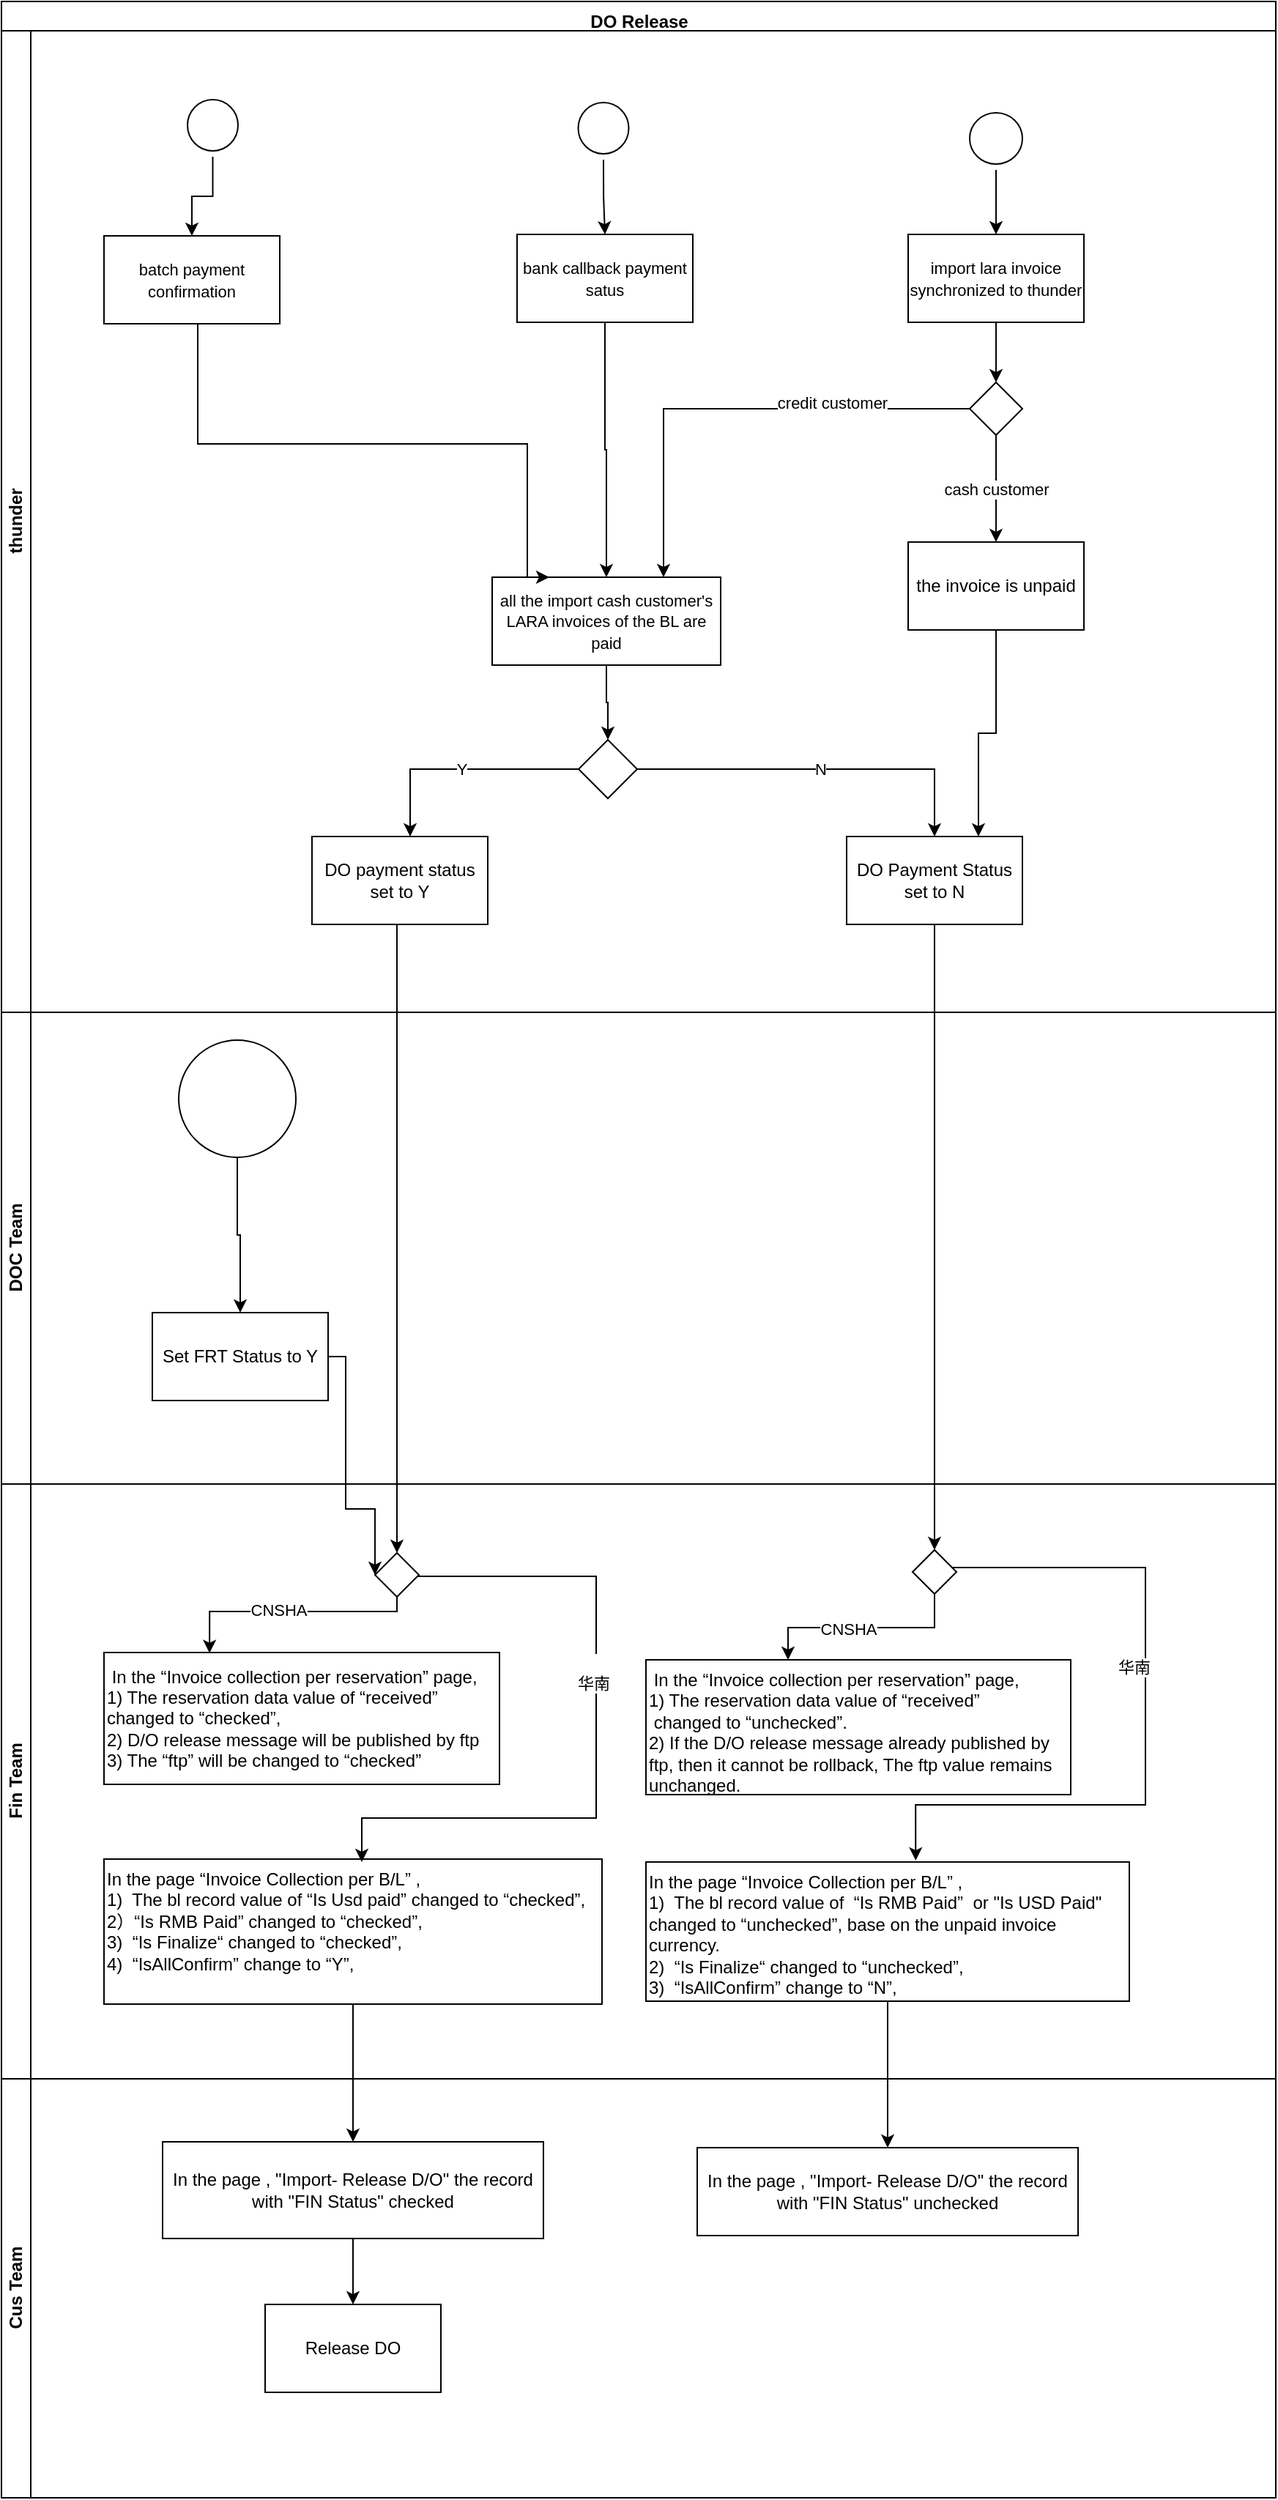 <mxfile version="22.1.17" type="github">
  <diagram name="Page-1" id="c7488fd3-1785-93aa-aadb-54a6760d102a">
    <mxGraphModel dx="1562" dy="810" grid="0" gridSize="10" guides="1" tooltips="1" connect="1" arrows="1" fold="1" page="0" pageScale="1" pageWidth="1100" pageHeight="850" background="none" math="0" shadow="0">
      <root>
        <mxCell id="0" />
        <mxCell id="1" parent="0" />
        <mxCell id="8AGGI85d68rVye7En7mw-134" value="DO Release" style="swimlane;childLayout=stackLayout;resizeParent=1;resizeParentMax=0;horizontal=1;startSize=20;horizontalStack=0;html=1;align=center;verticalAlign=top;" parent="1" vertex="1">
          <mxGeometry x="373" y="200" width="870" height="1704" as="geometry" />
        </mxCell>
        <mxCell id="8AGGI85d68rVye7En7mw-135" value="thunder" style="swimlane;startSize=20;horizontal=0;html=1;" parent="8AGGI85d68rVye7En7mw-134" vertex="1">
          <mxGeometry y="20" width="870" height="670" as="geometry" />
        </mxCell>
        <mxCell id="RjHNDGc8zNgWSMFkBe8W-32" style="edgeStyle=orthogonalEdgeStyle;rounded=0;orthogonalLoop=1;jettySize=auto;html=1;" parent="8AGGI85d68rVye7En7mw-135" source="8AGGI85d68rVye7En7mw-138" target="8AGGI85d68rVye7En7mw-144" edge="1">
          <mxGeometry relative="1" as="geometry" />
        </mxCell>
        <mxCell id="8AGGI85d68rVye7En7mw-138" value="" style="ellipse;html=1;shape=startState;fillColor=none;strokeColor=default;" parent="8AGGI85d68rVye7En7mw-135" vertex="1">
          <mxGeometry x="657" y="52" width="44" height="43" as="geometry" />
        </mxCell>
        <mxCell id="RjHNDGc8zNgWSMFkBe8W-10" value="" style="edgeStyle=orthogonalEdgeStyle;rounded=0;orthogonalLoop=1;jettySize=auto;html=1;" parent="8AGGI85d68rVye7En7mw-135" source="8AGGI85d68rVye7En7mw-144" target="RjHNDGc8zNgWSMFkBe8W-9" edge="1">
          <mxGeometry relative="1" as="geometry" />
        </mxCell>
        <mxCell id="8AGGI85d68rVye7En7mw-144" value="&lt;span style=&quot;font-size: 11px; background-color: rgb(255, 255, 255);&quot;&gt;import lara invoice synchronized to thunder&lt;/span&gt;" style="whiteSpace=wrap;html=1;fillColor=none;strokeColor=default;" parent="8AGGI85d68rVye7En7mw-135" vertex="1">
          <mxGeometry x="619" y="139" width="120" height="60" as="geometry" />
        </mxCell>
        <mxCell id="8AGGI85d68rVye7En7mw-150" value="Y" style="edgeStyle=orthogonalEdgeStyle;rounded=0;orthogonalLoop=1;jettySize=auto;html=1;" parent="8AGGI85d68rVye7En7mw-135" source="8AGGI85d68rVye7En7mw-146" target="8AGGI85d68rVye7En7mw-149" edge="1">
          <mxGeometry relative="1" as="geometry">
            <Array as="points">
              <mxPoint x="279" y="504" />
            </Array>
          </mxGeometry>
        </mxCell>
        <mxCell id="8AGGI85d68rVye7En7mw-152" value="N" style="edgeStyle=orthogonalEdgeStyle;rounded=0;orthogonalLoop=1;jettySize=auto;html=1;" parent="8AGGI85d68rVye7En7mw-135" source="8AGGI85d68rVye7En7mw-146" target="8AGGI85d68rVye7En7mw-151" edge="1">
          <mxGeometry relative="1" as="geometry" />
        </mxCell>
        <mxCell id="8AGGI85d68rVye7En7mw-146" value="" style="rhombus;whiteSpace=wrap;html=1;fillColor=none;strokeColor=default;" parent="8AGGI85d68rVye7En7mw-135" vertex="1">
          <mxGeometry x="394" y="484" width="40" height="40" as="geometry" />
        </mxCell>
        <mxCell id="8AGGI85d68rVye7En7mw-149" value="DO payment status set to Y" style="whiteSpace=wrap;html=1;fillColor=none;strokeColor=default;" parent="8AGGI85d68rVye7En7mw-135" vertex="1">
          <mxGeometry x="212" y="550" width="120" height="60" as="geometry" />
        </mxCell>
        <mxCell id="8AGGI85d68rVye7En7mw-151" value="DO Payment Status set to N" style="whiteSpace=wrap;html=1;fillColor=none;strokeColor=default;" parent="8AGGI85d68rVye7En7mw-135" vertex="1">
          <mxGeometry x="577" y="550" width="120" height="60" as="geometry" />
        </mxCell>
        <mxCell id="RjHNDGc8zNgWSMFkBe8W-33" style="edgeStyle=orthogonalEdgeStyle;rounded=0;orthogonalLoop=1;jettySize=auto;html=1;entryX=0.5;entryY=0;entryDx=0;entryDy=0;" parent="8AGGI85d68rVye7En7mw-135" source="8AGGI85d68rVye7En7mw-166" target="RjHNDGc8zNgWSMFkBe8W-17" edge="1">
          <mxGeometry relative="1" as="geometry" />
        </mxCell>
        <mxCell id="8AGGI85d68rVye7En7mw-166" value="&lt;span style=&quot;font-size: 11px; background-color: rgb(255, 255, 255);&quot;&gt;bank callback payment satus&lt;/span&gt;" style="whiteSpace=wrap;html=1;fillColor=none;strokeColor=default;" parent="8AGGI85d68rVye7En7mw-135" vertex="1">
          <mxGeometry x="352" y="139" width="120" height="60" as="geometry" />
        </mxCell>
        <mxCell id="8AGGI85d68rVye7En7mw-171" style="edgeStyle=orthogonalEdgeStyle;rounded=0;orthogonalLoop=1;jettySize=auto;html=1;fontColor=none;" parent="8AGGI85d68rVye7En7mw-135" source="8AGGI85d68rVye7En7mw-168" target="8AGGI85d68rVye7En7mw-166" edge="1">
          <mxGeometry relative="1" as="geometry" />
        </mxCell>
        <mxCell id="8AGGI85d68rVye7En7mw-168" value="" style="ellipse;html=1;shape=startState;fillColor=none;strokeColor=default;fontColor=none;noLabel=1;" parent="8AGGI85d68rVye7En7mw-135" vertex="1">
          <mxGeometry x="389.75" y="45" width="42.5" height="43" as="geometry" />
        </mxCell>
        <mxCell id="RjHNDGc8zNgWSMFkBe8W-12" value="cash customer" style="edgeStyle=orthogonalEdgeStyle;rounded=0;orthogonalLoop=1;jettySize=auto;html=1;" parent="8AGGI85d68rVye7En7mw-135" source="RjHNDGc8zNgWSMFkBe8W-9" target="RjHNDGc8zNgWSMFkBe8W-11" edge="1">
          <mxGeometry relative="1" as="geometry" />
        </mxCell>
        <mxCell id="RjHNDGc8zNgWSMFkBe8W-18" value="" style="edgeStyle=orthogonalEdgeStyle;rounded=0;orthogonalLoop=1;jettySize=auto;html=1;entryX=0.75;entryY=0;entryDx=0;entryDy=0;" parent="8AGGI85d68rVye7En7mw-135" source="RjHNDGc8zNgWSMFkBe8W-9" target="RjHNDGc8zNgWSMFkBe8W-17" edge="1">
          <mxGeometry relative="1" as="geometry" />
        </mxCell>
        <mxCell id="RjHNDGc8zNgWSMFkBe8W-19" value="credit customer" style="edgeLabel;html=1;align=center;verticalAlign=middle;resizable=0;points=[];" parent="RjHNDGc8zNgWSMFkBe8W-18" vertex="1" connectable="0">
          <mxGeometry x="-0.426" y="-4" relative="1" as="geometry">
            <mxPoint x="-1" as="offset" />
          </mxGeometry>
        </mxCell>
        <mxCell id="RjHNDGc8zNgWSMFkBe8W-9" value="" style="rhombus;whiteSpace=wrap;html=1;fillColor=none;" parent="8AGGI85d68rVye7En7mw-135" vertex="1">
          <mxGeometry x="661" y="240" width="36" height="36" as="geometry" />
        </mxCell>
        <mxCell id="RjHNDGc8zNgWSMFkBe8W-34" style="edgeStyle=orthogonalEdgeStyle;rounded=0;orthogonalLoop=1;jettySize=auto;html=1;entryX=0.75;entryY=0;entryDx=0;entryDy=0;" parent="8AGGI85d68rVye7En7mw-135" source="RjHNDGc8zNgWSMFkBe8W-11" target="8AGGI85d68rVye7En7mw-151" edge="1">
          <mxGeometry relative="1" as="geometry" />
        </mxCell>
        <mxCell id="RjHNDGc8zNgWSMFkBe8W-11" value="the invoice is unpaid" style="whiteSpace=wrap;html=1;fillColor=none;" parent="8AGGI85d68rVye7En7mw-135" vertex="1">
          <mxGeometry x="619" y="349" width="120" height="60" as="geometry" />
        </mxCell>
        <mxCell id="RjHNDGc8zNgWSMFkBe8W-28" style="edgeStyle=orthogonalEdgeStyle;rounded=0;orthogonalLoop=1;jettySize=auto;html=1;entryX=0.5;entryY=0;entryDx=0;entryDy=0;" parent="8AGGI85d68rVye7En7mw-135" source="RjHNDGc8zNgWSMFkBe8W-17" target="8AGGI85d68rVye7En7mw-146" edge="1">
          <mxGeometry relative="1" as="geometry" />
        </mxCell>
        <mxCell id="RjHNDGc8zNgWSMFkBe8W-17" value="&lt;span style=&quot;font-size: 11px;&quot;&gt;all the import cash customer&#39;s LARA invoices of the BL are paid&lt;/span&gt;" style="whiteSpace=wrap;html=1;fillColor=none;" parent="8AGGI85d68rVye7En7mw-135" vertex="1">
          <mxGeometry x="335" y="373" width="156" height="60" as="geometry" />
        </mxCell>
        <mxCell id="RjHNDGc8zNgWSMFkBe8W-35" value="" style="ellipse;html=1;shape=startState;fillColor=none;strokeColor=default;fontColor=none;noLabel=1;" parent="8AGGI85d68rVye7En7mw-135" vertex="1">
          <mxGeometry x="123" y="43" width="42.5" height="43" as="geometry" />
        </mxCell>
        <mxCell id="-sBLZ29JV2yuXUXozKHe-40" value="DOC Team" style="swimlane;startSize=20;horizontal=0;html=1;" vertex="1" parent="8AGGI85d68rVye7En7mw-134">
          <mxGeometry y="690" width="870" height="322" as="geometry" />
        </mxCell>
        <mxCell id="-sBLZ29JV2yuXUXozKHe-42" value="Set FRT Status to Y" style="rounded=0;whiteSpace=wrap;html=1;" vertex="1" parent="-sBLZ29JV2yuXUXozKHe-40">
          <mxGeometry x="103" y="205" width="120" height="60" as="geometry" />
        </mxCell>
        <mxCell id="-sBLZ29JV2yuXUXozKHe-44" style="edgeStyle=orthogonalEdgeStyle;rounded=0;orthogonalLoop=1;jettySize=auto;html=1;" edge="1" parent="-sBLZ29JV2yuXUXozKHe-40" source="-sBLZ29JV2yuXUXozKHe-43" target="-sBLZ29JV2yuXUXozKHe-42">
          <mxGeometry relative="1" as="geometry" />
        </mxCell>
        <mxCell id="-sBLZ29JV2yuXUXozKHe-43" value="" style="ellipse;whiteSpace=wrap;html=1;aspect=fixed;" vertex="1" parent="-sBLZ29JV2yuXUXozKHe-40">
          <mxGeometry x="121" y="19" width="80" height="80" as="geometry" />
        </mxCell>
        <mxCell id="8AGGI85d68rVye7En7mw-136" value="Fin Team" style="swimlane;startSize=20;horizontal=0;html=1;" parent="8AGGI85d68rVye7En7mw-134" vertex="1">
          <mxGeometry y="1012" width="870" height="406" as="geometry" />
        </mxCell>
        <mxCell id="8AGGI85d68rVye7En7mw-157" value="&lt;span lang=&quot;EN-US&quot;&gt;&amp;nbsp;In the “Invoice collection per reservation” page,&lt;br&gt;1) The reservation data value of “received” changed to “checked”, &lt;br&gt;2) D/O release message will be published by ftp&lt;br&gt;&lt;div style=&quot;&quot;&gt;&lt;span style=&quot;background-color: initial;&quot;&gt;3) The “ftp” will be changed to “&lt;/span&gt;checked&lt;span style=&quot;background-color: initial;&quot;&gt;”&lt;/span&gt;&lt;/div&gt;&lt;/span&gt;" style="whiteSpace=wrap;html=1;fillColor=none;strokeColor=default;align=left;" parent="8AGGI85d68rVye7En7mw-136" vertex="1">
          <mxGeometry x="70" y="115" width="270" height="90" as="geometry" />
        </mxCell>
        <mxCell id="8AGGI85d68rVye7En7mw-160" value="&lt;span lang=&quot;EN-US&quot;&gt;&amp;nbsp;In the “Invoice collection per reservation” page,&lt;br&gt;1) The reservation data value of “received”&lt;br&gt;&amp;nbsp;changed to “unchecked”.&lt;br&gt;2) If the D/O release message already published by ftp, then it cannot be rollback, The ftp value remains unchanged.&lt;/span&gt;" style="whiteSpace=wrap;html=1;fillColor=none;strokeColor=default;align=left;verticalAlign=top;" parent="8AGGI85d68rVye7En7mw-136" vertex="1">
          <mxGeometry x="440" y="120" width="290" height="92" as="geometry" />
        </mxCell>
        <mxCell id="8AGGI85d68rVye7En7mw-178" style="edgeStyle=orthogonalEdgeStyle;rounded=0;orthogonalLoop=1;jettySize=auto;html=1;entryX=0.378;entryY=0.004;entryDx=0;entryDy=0;entryPerimeter=0;fontColor=none;" parent="8AGGI85d68rVye7En7mw-136" edge="1">
          <mxGeometry relative="1" as="geometry">
            <mxPoint x="270.0" y="77.0" as="sourcePoint" />
            <mxPoint x="142.06" y="115.36" as="targetPoint" />
            <Array as="points">
              <mxPoint x="270" y="87" />
              <mxPoint x="142" y="87" />
            </Array>
          </mxGeometry>
        </mxCell>
        <mxCell id="8AGGI85d68rVye7En7mw-179" value="CNSHA" style="edgeLabel;html=1;align=center;verticalAlign=middle;resizable=0;points=[];fontColor=none;" parent="8AGGI85d68rVye7En7mw-178" vertex="1" connectable="0">
          <mxGeometry x="0.097" y="-1" relative="1" as="geometry">
            <mxPoint as="offset" />
          </mxGeometry>
        </mxCell>
        <mxCell id="8AGGI85d68rVye7En7mw-177" value="" style="rhombus;whiteSpace=wrap;html=1;fillColor=none;strokeColor=default;fontColor=none;" parent="8AGGI85d68rVye7En7mw-136" vertex="1">
          <mxGeometry x="255" y="47" width="30" height="30" as="geometry" />
        </mxCell>
        <mxCell id="8AGGI85d68rVye7En7mw-181" value="&lt;span lang=&quot;EN-US&quot;&gt;In the page “Invoice Collection per B/L” , &lt;br&gt;1)&amp;nbsp; The bl record value of “Is Usd paid” changed to “checked”, &lt;br&gt;2）“Is RMB Paid” changed to “checked”, &lt;br&gt;3)&amp;nbsp; “Is Finalize&lt;/span&gt;&lt;span&gt;“ &lt;span lang=&quot;EN-US&quot;&gt;changed to “checked”,&lt;br&gt;4)&amp;nbsp; “IsAllConfirm” change to “Y”,&lt;/span&gt;&lt;/span&gt;" style="rounded=0;whiteSpace=wrap;html=1;strokeColor=default;fontColor=none;fillColor=none;align=left;verticalAlign=top;" parent="8AGGI85d68rVye7En7mw-136" vertex="1">
          <mxGeometry x="70" y="256" width="340" height="99" as="geometry" />
        </mxCell>
        <mxCell id="8AGGI85d68rVye7En7mw-180" value="&lt;br&gt;&lt;span&gt;华南&lt;/span&gt;&lt;br&gt;" style="edgeStyle=orthogonalEdgeStyle;rounded=0;orthogonalLoop=1;jettySize=auto;html=1;fontColor=none;entryX=0.5;entryY=0;entryDx=0;entryDy=0;" parent="8AGGI85d68rVye7En7mw-136" edge="1">
          <mxGeometry x="-0.213" y="-2" relative="1" as="geometry">
            <mxPoint x="246" y="258" as="targetPoint" />
            <Array as="points">
              <mxPoint x="406" y="63" />
              <mxPoint x="406" y="228" />
              <mxPoint x="246" y="228" />
            </Array>
            <mxPoint as="offset" />
            <mxPoint x="284" y="63.0" as="sourcePoint" />
          </mxGeometry>
        </mxCell>
        <mxCell id="8AGGI85d68rVye7En7mw-193" style="edgeStyle=orthogonalEdgeStyle;rounded=0;orthogonalLoop=1;jettySize=auto;html=1;fontColor=none;" parent="8AGGI85d68rVye7En7mw-136" source="8AGGI85d68rVye7En7mw-191" target="8AGGI85d68rVye7En7mw-160" edge="1">
          <mxGeometry relative="1" as="geometry">
            <Array as="points">
              <mxPoint x="637" y="98" />
              <mxPoint x="537" y="98" />
            </Array>
          </mxGeometry>
        </mxCell>
        <mxCell id="8AGGI85d68rVye7En7mw-194" value="CNSHA" style="edgeLabel;html=1;align=center;verticalAlign=middle;resizable=0;points=[];fontColor=none;" parent="8AGGI85d68rVye7En7mw-193" vertex="1" connectable="0">
          <mxGeometry x="0.14" y="1" relative="1" as="geometry">
            <mxPoint as="offset" />
          </mxGeometry>
        </mxCell>
        <mxCell id="8AGGI85d68rVye7En7mw-205" style="edgeStyle=orthogonalEdgeStyle;rounded=0;orthogonalLoop=1;jettySize=auto;html=1;fontColor=none;entryX=0.558;entryY=-0.011;entryDx=0;entryDy=0;entryPerimeter=0;" parent="8AGGI85d68rVye7En7mw-136" source="8AGGI85d68rVye7En7mw-191" target="8AGGI85d68rVye7En7mw-196" edge="1">
          <mxGeometry relative="1" as="geometry">
            <Array as="points">
              <mxPoint x="781" y="57" />
              <mxPoint x="781" y="219" />
              <mxPoint x="624" y="219" />
            </Array>
            <mxPoint x="626" y="247" as="targetPoint" />
          </mxGeometry>
        </mxCell>
        <mxCell id="8AGGI85d68rVye7En7mw-206" value="华南" style="edgeLabel;html=1;align=center;verticalAlign=middle;resizable=0;points=[];fontColor=none;" parent="8AGGI85d68rVye7En7mw-205" vertex="1" connectable="0">
          <mxGeometry x="-0.514" y="-4" relative="1" as="geometry">
            <mxPoint x="5" y="64" as="offset" />
          </mxGeometry>
        </mxCell>
        <mxCell id="8AGGI85d68rVye7En7mw-191" value="" style="rhombus;whiteSpace=wrap;html=1;fillColor=none;strokeColor=default;fontColor=none;" parent="8AGGI85d68rVye7En7mw-136" vertex="1">
          <mxGeometry x="622" y="45" width="30" height="30" as="geometry" />
        </mxCell>
        <mxCell id="8AGGI85d68rVye7En7mw-196" value="&lt;span lang=&quot;EN-US&quot;&gt;In the page “Invoice Collection per B/L” ,&lt;br&gt;1)&amp;nbsp; The bl record value of&amp;nbsp; “Is RMB Paid”&amp;nbsp; or &quot;Is USD Paid&quot; changed to “unchecked”, base on the unpaid invoice currency.&lt;br&gt;2)&amp;nbsp; “Is Finalize&lt;/span&gt;“&amp;nbsp;&lt;span lang=&quot;EN-US&quot;&gt;changed to “unchecked”,&lt;br&gt;3)&amp;nbsp; “IsAllConfirm” change to “N”,&lt;/span&gt;" style="rounded=0;whiteSpace=wrap;html=1;strokeColor=default;fontColor=none;fillColor=none;align=left;verticalAlign=top;" parent="8AGGI85d68rVye7En7mw-136" vertex="1">
          <mxGeometry x="440" y="258" width="330" height="95" as="geometry" />
        </mxCell>
        <mxCell id="8AGGI85d68rVye7En7mw-188" value="" style="edgeStyle=orthogonalEdgeStyle;rounded=0;orthogonalLoop=1;jettySize=auto;html=1;fontColor=none;entryX=0.5;entryY=0;entryDx=0;entryDy=0;" parent="8AGGI85d68rVye7En7mw-134" target="8AGGI85d68rVye7En7mw-177" edge="1">
          <mxGeometry relative="1" as="geometry">
            <mxPoint x="267" y="630" as="sourcePoint" />
            <mxPoint x="270.0" y="819" as="targetPoint" />
            <Array as="points">
              <mxPoint x="270" y="630" />
              <mxPoint x="270" y="730" />
            </Array>
          </mxGeometry>
        </mxCell>
        <mxCell id="8AGGI85d68rVye7En7mw-197" style="edgeStyle=orthogonalEdgeStyle;rounded=0;orthogonalLoop=1;jettySize=auto;html=1;fontColor=none;entryX=0.5;entryY=0;entryDx=0;entryDy=0;" parent="8AGGI85d68rVye7En7mw-134" source="8AGGI85d68rVye7En7mw-196" target="8AGGI85d68rVye7En7mw-198" edge="1">
          <mxGeometry relative="1" as="geometry">
            <mxPoint x="680" y="920" as="targetPoint" />
          </mxGeometry>
        </mxCell>
        <mxCell id="8AGGI85d68rVye7En7mw-189" style="edgeStyle=orthogonalEdgeStyle;rounded=0;orthogonalLoop=1;jettySize=auto;html=1;fontColor=none;" parent="8AGGI85d68rVye7En7mw-134" source="8AGGI85d68rVye7En7mw-181" target="8AGGI85d68rVye7En7mw-190" edge="1">
          <mxGeometry relative="1" as="geometry">
            <mxPoint x="360" y="930" as="targetPoint" />
          </mxGeometry>
        </mxCell>
        <mxCell id="8AGGI85d68rVye7En7mw-137" value="Cus Team" style="swimlane;startSize=20;horizontal=0;html=1;" parent="8AGGI85d68rVye7En7mw-134" vertex="1">
          <mxGeometry y="1418" width="870" height="286" as="geometry" />
        </mxCell>
        <mxCell id="8AGGI85d68rVye7En7mw-198" value="&lt;span lang=&quot;EN-US&quot;&gt;In the page , &quot;Import- Release D/O&quot; the record with &quot;FIN Status&quot; unchecked&lt;/span&gt;" style="rounded=0;whiteSpace=wrap;html=1;strokeColor=default;fontColor=none;fillColor=none;" parent="8AGGI85d68rVye7En7mw-137" vertex="1">
          <mxGeometry x="475" y="47" width="260" height="60" as="geometry" />
        </mxCell>
        <mxCell id="RjHNDGc8zNgWSMFkBe8W-5" value="" style="edgeStyle=orthogonalEdgeStyle;rounded=0;orthogonalLoop=1;jettySize=auto;html=1;" parent="8AGGI85d68rVye7En7mw-137" source="8AGGI85d68rVye7En7mw-190" target="RjHNDGc8zNgWSMFkBe8W-4" edge="1">
          <mxGeometry relative="1" as="geometry" />
        </mxCell>
        <mxCell id="8AGGI85d68rVye7En7mw-190" value="&lt;span lang=&quot;EN-US&quot;&gt;In the page , &quot;Import- Release D/O&quot; the record with &quot;FIN Status&quot; checked&lt;/span&gt;" style="rounded=0;whiteSpace=wrap;html=1;strokeColor=default;fontColor=none;fillColor=none;" parent="8AGGI85d68rVye7En7mw-137" vertex="1">
          <mxGeometry x="110" y="43" width="260" height="66" as="geometry" />
        </mxCell>
        <mxCell id="RjHNDGc8zNgWSMFkBe8W-4" value="Release DO" style="whiteSpace=wrap;html=1;fillColor=none;fontColor=none;rounded=0;" parent="8AGGI85d68rVye7En7mw-137" vertex="1">
          <mxGeometry x="180" y="154" width="120" height="60" as="geometry" />
        </mxCell>
        <mxCell id="RjHNDGc8zNgWSMFkBe8W-8" style="edgeStyle=orthogonalEdgeStyle;rounded=0;orthogonalLoop=1;jettySize=auto;html=1;entryX=0.5;entryY=0;entryDx=0;entryDy=0;" parent="8AGGI85d68rVye7En7mw-134" source="8AGGI85d68rVye7En7mw-151" target="8AGGI85d68rVye7En7mw-191" edge="1">
          <mxGeometry relative="1" as="geometry" />
        </mxCell>
        <mxCell id="-sBLZ29JV2yuXUXozKHe-46" style="edgeStyle=orthogonalEdgeStyle;rounded=0;orthogonalLoop=1;jettySize=auto;html=1;entryX=0;entryY=0.5;entryDx=0;entryDy=0;" edge="1" parent="8AGGI85d68rVye7En7mw-134" source="-sBLZ29JV2yuXUXozKHe-42" target="8AGGI85d68rVye7En7mw-177">
          <mxGeometry relative="1" as="geometry">
            <Array as="points">
              <mxPoint x="235" y="925" />
              <mxPoint x="235" y="1029" />
              <mxPoint x="255" y="1029" />
            </Array>
          </mxGeometry>
        </mxCell>
        <mxCell id="RjHNDGc8zNgWSMFkBe8W-40" style="edgeStyle=orthogonalEdgeStyle;rounded=0;orthogonalLoop=1;jettySize=auto;html=1;entryX=0.25;entryY=0;entryDx=0;entryDy=0;exitX=0.5;exitY=1;exitDx=0;exitDy=0;" parent="1" source="RjHNDGc8zNgWSMFkBe8W-37" target="RjHNDGc8zNgWSMFkBe8W-17" edge="1">
          <mxGeometry relative="1" as="geometry">
            <mxPoint x="507.0" y="386" as="sourcePoint" />
            <mxPoint x="742" y="543" as="targetPoint" />
            <Array as="points">
              <mxPoint x="507" y="420" />
              <mxPoint x="507" y="502" />
              <mxPoint x="732" y="502" />
            </Array>
          </mxGeometry>
        </mxCell>
        <mxCell id="RjHNDGc8zNgWSMFkBe8W-37" value="&lt;span style=&quot;font-size: 11px;&quot;&gt;batch payment confirmation&lt;/span&gt;" style="whiteSpace=wrap;html=1;fillColor=none;strokeColor=default;" parent="1" vertex="1">
          <mxGeometry x="443" y="360" width="120" height="60" as="geometry" />
        </mxCell>
        <mxCell id="RjHNDGc8zNgWSMFkBe8W-39" style="edgeStyle=orthogonalEdgeStyle;rounded=0;orthogonalLoop=1;jettySize=auto;html=1;" parent="1" source="RjHNDGc8zNgWSMFkBe8W-35" target="RjHNDGc8zNgWSMFkBe8W-37" edge="1">
          <mxGeometry relative="1" as="geometry" />
        </mxCell>
      </root>
    </mxGraphModel>
  </diagram>
</mxfile>
